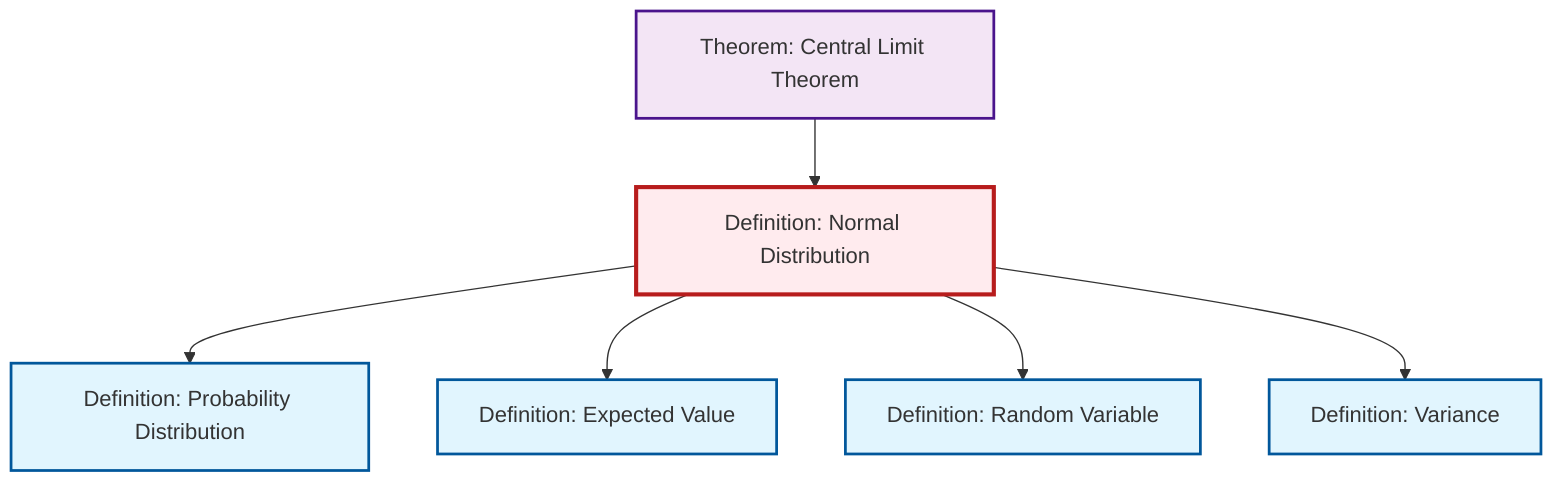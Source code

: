graph TD
    classDef definition fill:#e1f5fe,stroke:#01579b,stroke-width:2px
    classDef theorem fill:#f3e5f5,stroke:#4a148c,stroke-width:2px
    classDef axiom fill:#fff3e0,stroke:#e65100,stroke-width:2px
    classDef example fill:#e8f5e9,stroke:#1b5e20,stroke-width:2px
    classDef current fill:#ffebee,stroke:#b71c1c,stroke-width:3px
    def-variance["Definition: Variance"]:::definition
    def-random-variable["Definition: Random Variable"]:::definition
    def-normal-distribution["Definition: Normal Distribution"]:::definition
    thm-central-limit["Theorem: Central Limit Theorem"]:::theorem
    def-probability-distribution["Definition: Probability Distribution"]:::definition
    def-expectation["Definition: Expected Value"]:::definition
    def-normal-distribution --> def-probability-distribution
    def-normal-distribution --> def-expectation
    def-normal-distribution --> def-random-variable
    def-normal-distribution --> def-variance
    thm-central-limit --> def-normal-distribution
    class def-normal-distribution current